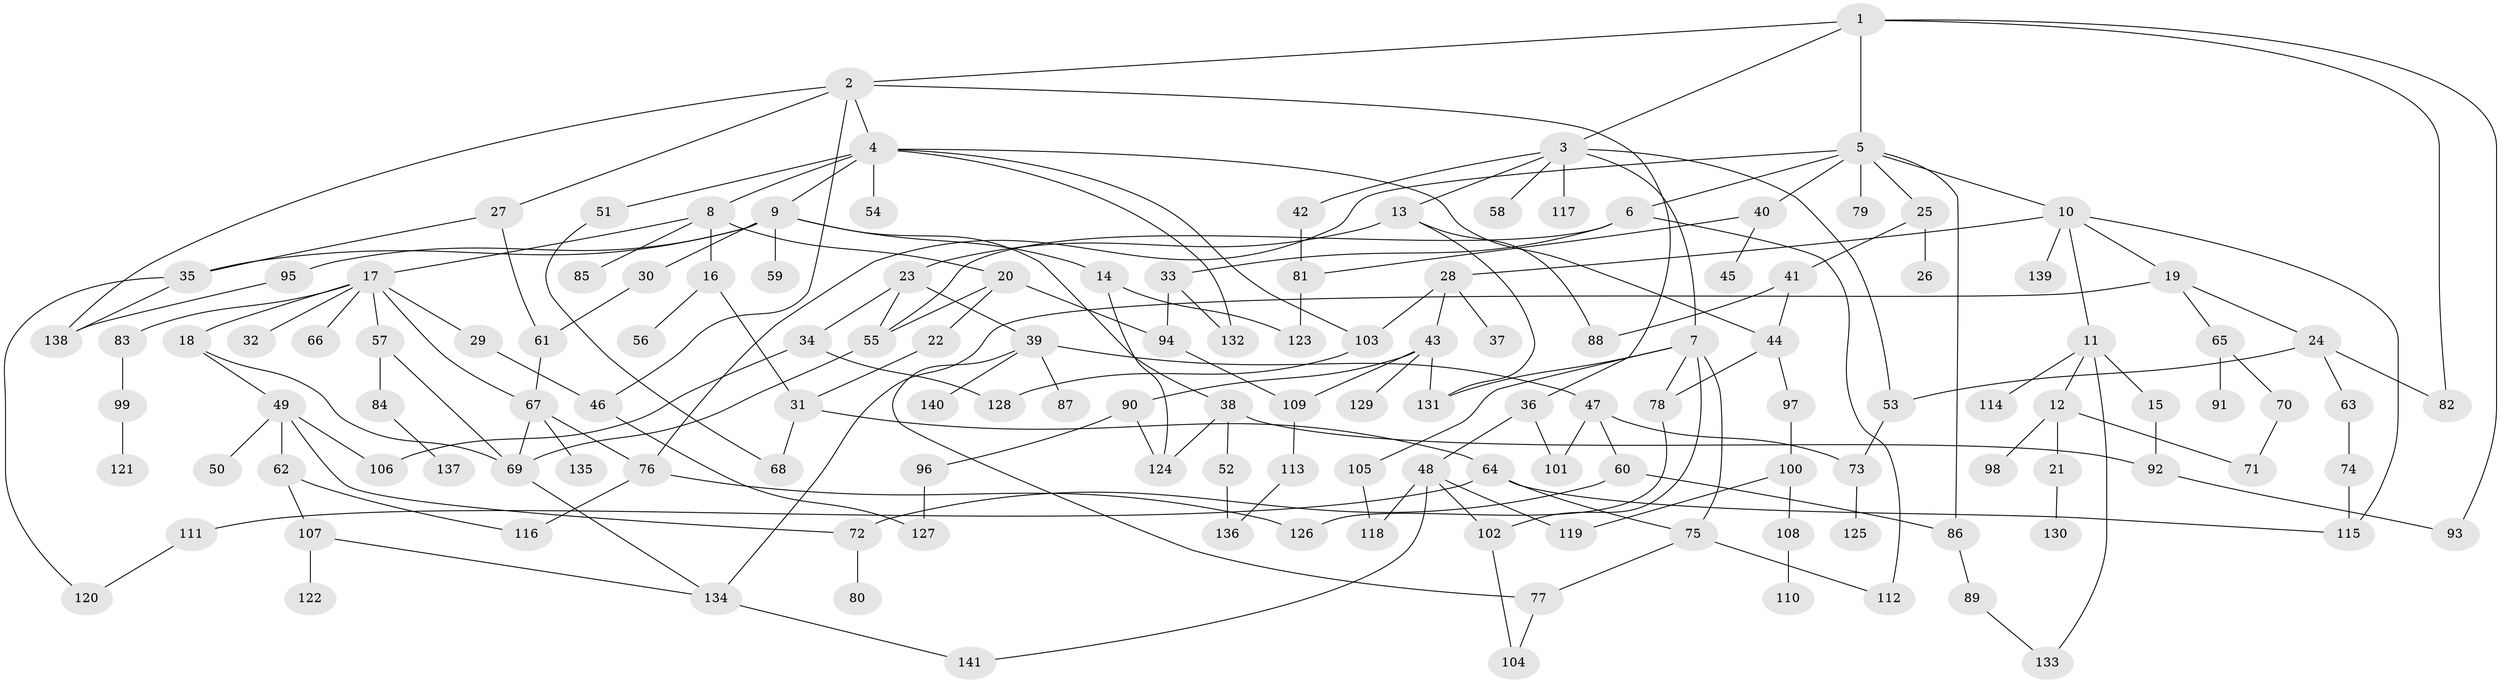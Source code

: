 // coarse degree distribution, {5: 0.08163265306122448, 7: 0.030612244897959183, 10: 0.01020408163265306, 8: 0.01020408163265306, 4: 0.17346938775510204, 9: 0.02040816326530612, 3: 0.17346938775510204, 2: 0.24489795918367346, 1: 0.22448979591836735, 6: 0.030612244897959183}
// Generated by graph-tools (version 1.1) at 2025/51/02/27/25 19:51:38]
// undirected, 141 vertices, 196 edges
graph export_dot {
graph [start="1"]
  node [color=gray90,style=filled];
  1;
  2;
  3;
  4;
  5;
  6;
  7;
  8;
  9;
  10;
  11;
  12;
  13;
  14;
  15;
  16;
  17;
  18;
  19;
  20;
  21;
  22;
  23;
  24;
  25;
  26;
  27;
  28;
  29;
  30;
  31;
  32;
  33;
  34;
  35;
  36;
  37;
  38;
  39;
  40;
  41;
  42;
  43;
  44;
  45;
  46;
  47;
  48;
  49;
  50;
  51;
  52;
  53;
  54;
  55;
  56;
  57;
  58;
  59;
  60;
  61;
  62;
  63;
  64;
  65;
  66;
  67;
  68;
  69;
  70;
  71;
  72;
  73;
  74;
  75;
  76;
  77;
  78;
  79;
  80;
  81;
  82;
  83;
  84;
  85;
  86;
  87;
  88;
  89;
  90;
  91;
  92;
  93;
  94;
  95;
  96;
  97;
  98;
  99;
  100;
  101;
  102;
  103;
  104;
  105;
  106;
  107;
  108;
  109;
  110;
  111;
  112;
  113;
  114;
  115;
  116;
  117;
  118;
  119;
  120;
  121;
  122;
  123;
  124;
  125;
  126;
  127;
  128;
  129;
  130;
  131;
  132;
  133;
  134;
  135;
  136;
  137;
  138;
  139;
  140;
  141;
  1 -- 2;
  1 -- 3;
  1 -- 5;
  1 -- 82;
  1 -- 93;
  2 -- 4;
  2 -- 27;
  2 -- 36;
  2 -- 46;
  2 -- 138;
  3 -- 7;
  3 -- 13;
  3 -- 42;
  3 -- 53;
  3 -- 58;
  3 -- 117;
  4 -- 8;
  4 -- 9;
  4 -- 51;
  4 -- 54;
  4 -- 44;
  4 -- 103;
  4 -- 132;
  5 -- 6;
  5 -- 10;
  5 -- 25;
  5 -- 40;
  5 -- 79;
  5 -- 86;
  5 -- 76;
  6 -- 33;
  6 -- 55;
  6 -- 112;
  7 -- 75;
  7 -- 78;
  7 -- 102;
  7 -- 105;
  7 -- 131;
  8 -- 16;
  8 -- 17;
  8 -- 20;
  8 -- 85;
  9 -- 14;
  9 -- 30;
  9 -- 35;
  9 -- 38;
  9 -- 59;
  9 -- 95;
  10 -- 11;
  10 -- 19;
  10 -- 28;
  10 -- 115;
  10 -- 139;
  11 -- 12;
  11 -- 15;
  11 -- 114;
  11 -- 133;
  12 -- 21;
  12 -- 98;
  12 -- 71;
  13 -- 23;
  13 -- 88;
  13 -- 131;
  14 -- 124;
  14 -- 123;
  15 -- 92;
  16 -- 31;
  16 -- 56;
  17 -- 18;
  17 -- 29;
  17 -- 32;
  17 -- 57;
  17 -- 66;
  17 -- 67;
  17 -- 83;
  18 -- 49;
  18 -- 69;
  19 -- 24;
  19 -- 65;
  19 -- 134;
  20 -- 22;
  20 -- 55;
  20 -- 94;
  21 -- 130;
  22 -- 31;
  23 -- 34;
  23 -- 39;
  23 -- 55;
  24 -- 63;
  24 -- 53;
  24 -- 82;
  25 -- 26;
  25 -- 41;
  27 -- 61;
  27 -- 35;
  28 -- 37;
  28 -- 43;
  28 -- 103;
  29 -- 46;
  30 -- 61;
  31 -- 64;
  31 -- 68;
  33 -- 132;
  33 -- 94;
  34 -- 106;
  34 -- 128;
  35 -- 120;
  35 -- 138;
  36 -- 48;
  36 -- 101;
  38 -- 52;
  38 -- 124;
  38 -- 92;
  39 -- 47;
  39 -- 87;
  39 -- 140;
  39 -- 77;
  40 -- 45;
  40 -- 81;
  41 -- 44;
  41 -- 88;
  42 -- 81;
  43 -- 90;
  43 -- 109;
  43 -- 129;
  43 -- 131;
  44 -- 97;
  44 -- 78;
  46 -- 127;
  47 -- 60;
  47 -- 73;
  47 -- 101;
  48 -- 118;
  48 -- 119;
  48 -- 141;
  48 -- 102;
  49 -- 50;
  49 -- 62;
  49 -- 72;
  49 -- 106;
  51 -- 68;
  52 -- 136;
  53 -- 73;
  55 -- 69;
  57 -- 84;
  57 -- 69;
  60 -- 86;
  60 -- 72;
  61 -- 67;
  62 -- 107;
  62 -- 116;
  63 -- 74;
  64 -- 111;
  64 -- 75;
  64 -- 115;
  65 -- 70;
  65 -- 91;
  67 -- 76;
  67 -- 135;
  67 -- 69;
  69 -- 134;
  70 -- 71;
  72 -- 80;
  73 -- 125;
  74 -- 115;
  75 -- 77;
  75 -- 112;
  76 -- 126;
  76 -- 116;
  77 -- 104;
  78 -- 126;
  81 -- 123;
  83 -- 99;
  84 -- 137;
  86 -- 89;
  89 -- 133;
  90 -- 96;
  90 -- 124;
  92 -- 93;
  94 -- 109;
  95 -- 138;
  96 -- 127;
  97 -- 100;
  99 -- 121;
  100 -- 108;
  100 -- 119;
  102 -- 104;
  103 -- 128;
  105 -- 118;
  107 -- 122;
  107 -- 134;
  108 -- 110;
  109 -- 113;
  111 -- 120;
  113 -- 136;
  134 -- 141;
}
